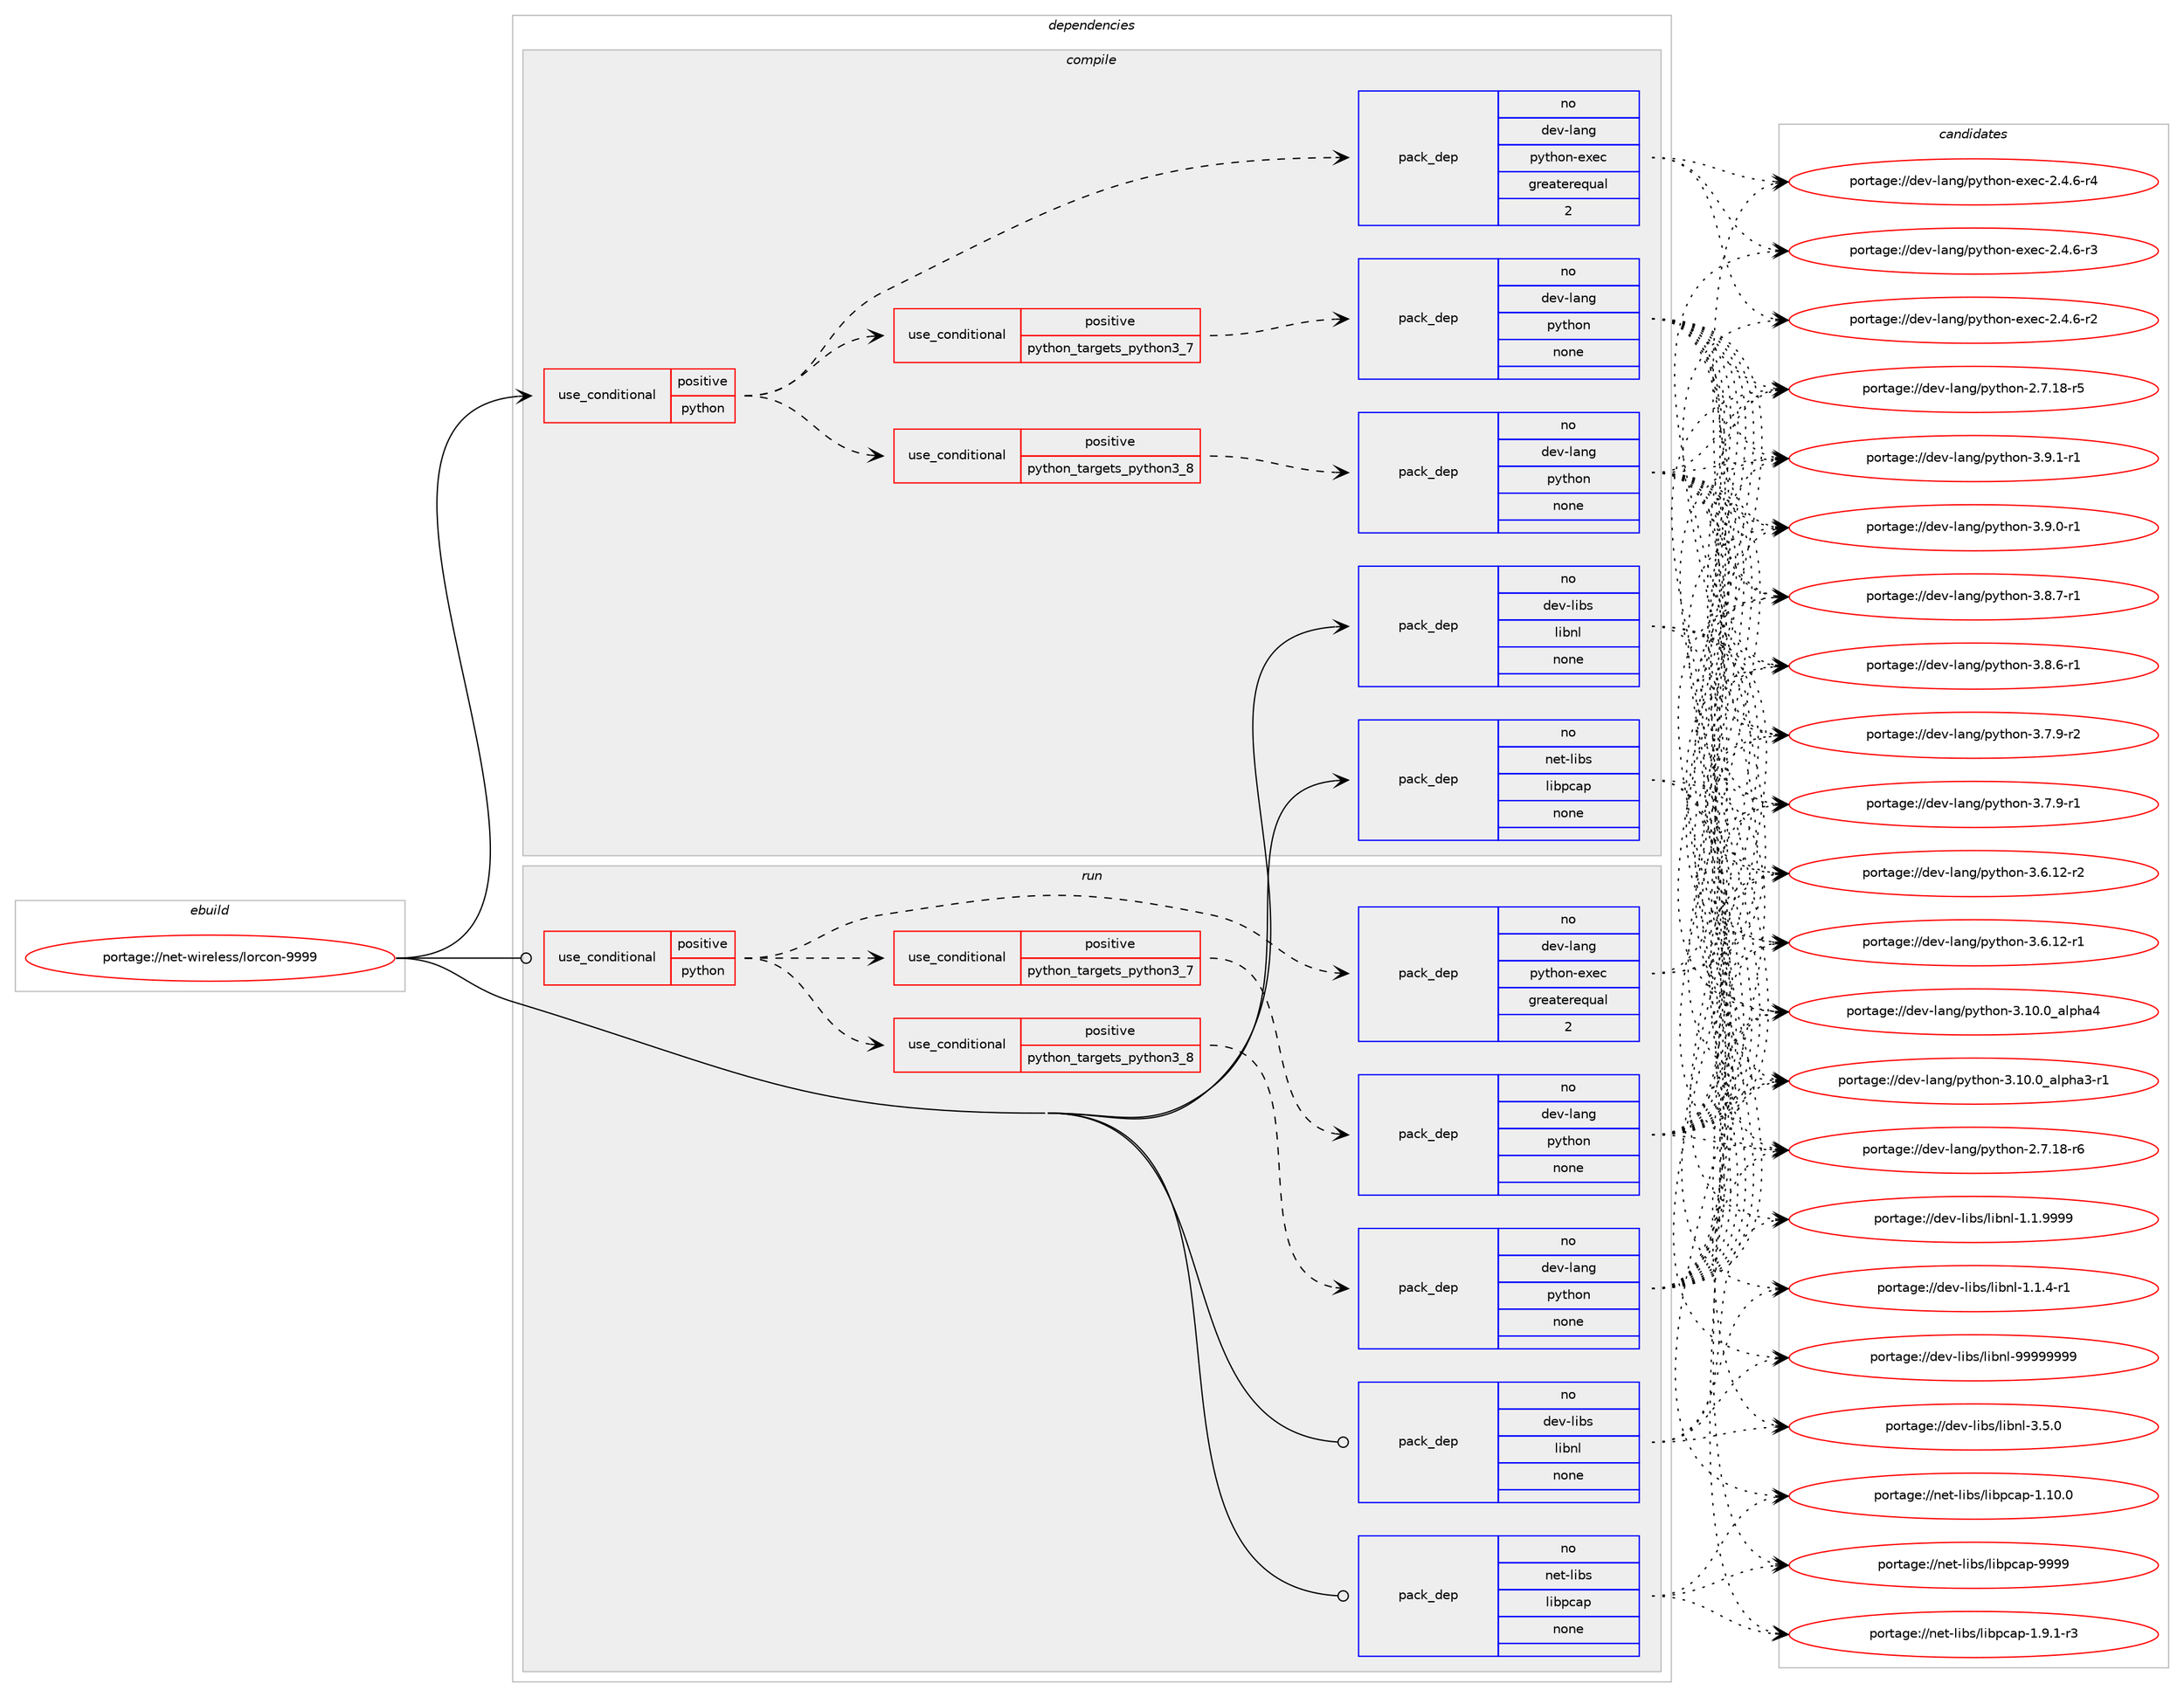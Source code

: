 digraph prolog {

# *************
# Graph options
# *************

newrank=true;
concentrate=true;
compound=true;
graph [rankdir=LR,fontname=Helvetica,fontsize=10,ranksep=1.5];#, ranksep=2.5, nodesep=0.2];
edge  [arrowhead=vee];
node  [fontname=Helvetica,fontsize=10];

# **********
# The ebuild
# **********

subgraph cluster_leftcol {
color=gray;
rank=same;
label=<<i>ebuild</i>>;
id [label="portage://net-wireless/lorcon-9999", color=red, width=4, href="../net-wireless/lorcon-9999.svg"];
}

# ****************
# The dependencies
# ****************

subgraph cluster_midcol {
color=gray;
label=<<i>dependencies</i>>;
subgraph cluster_compile {
fillcolor="#eeeeee";
style=filled;
label=<<i>compile</i>>;
subgraph cond6248 {
dependency20336 [label=<<TABLE BORDER="0" CELLBORDER="1" CELLSPACING="0" CELLPADDING="4"><TR><TD ROWSPAN="3" CELLPADDING="10">use_conditional</TD></TR><TR><TD>positive</TD></TR><TR><TD>python</TD></TR></TABLE>>, shape=none, color=red];
subgraph cond6249 {
dependency20337 [label=<<TABLE BORDER="0" CELLBORDER="1" CELLSPACING="0" CELLPADDING="4"><TR><TD ROWSPAN="3" CELLPADDING="10">use_conditional</TD></TR><TR><TD>positive</TD></TR><TR><TD>python_targets_python3_7</TD></TR></TABLE>>, shape=none, color=red];
subgraph pack13930 {
dependency20338 [label=<<TABLE BORDER="0" CELLBORDER="1" CELLSPACING="0" CELLPADDING="4" WIDTH="220"><TR><TD ROWSPAN="6" CELLPADDING="30">pack_dep</TD></TR><TR><TD WIDTH="110">no</TD></TR><TR><TD>dev-lang</TD></TR><TR><TD>python</TD></TR><TR><TD>none</TD></TR><TR><TD></TD></TR></TABLE>>, shape=none, color=blue];
}
dependency20337:e -> dependency20338:w [weight=20,style="dashed",arrowhead="vee"];
}
dependency20336:e -> dependency20337:w [weight=20,style="dashed",arrowhead="vee"];
subgraph cond6250 {
dependency20339 [label=<<TABLE BORDER="0" CELLBORDER="1" CELLSPACING="0" CELLPADDING="4"><TR><TD ROWSPAN="3" CELLPADDING="10">use_conditional</TD></TR><TR><TD>positive</TD></TR><TR><TD>python_targets_python3_8</TD></TR></TABLE>>, shape=none, color=red];
subgraph pack13931 {
dependency20340 [label=<<TABLE BORDER="0" CELLBORDER="1" CELLSPACING="0" CELLPADDING="4" WIDTH="220"><TR><TD ROWSPAN="6" CELLPADDING="30">pack_dep</TD></TR><TR><TD WIDTH="110">no</TD></TR><TR><TD>dev-lang</TD></TR><TR><TD>python</TD></TR><TR><TD>none</TD></TR><TR><TD></TD></TR></TABLE>>, shape=none, color=blue];
}
dependency20339:e -> dependency20340:w [weight=20,style="dashed",arrowhead="vee"];
}
dependency20336:e -> dependency20339:w [weight=20,style="dashed",arrowhead="vee"];
subgraph pack13932 {
dependency20341 [label=<<TABLE BORDER="0" CELLBORDER="1" CELLSPACING="0" CELLPADDING="4" WIDTH="220"><TR><TD ROWSPAN="6" CELLPADDING="30">pack_dep</TD></TR><TR><TD WIDTH="110">no</TD></TR><TR><TD>dev-lang</TD></TR><TR><TD>python-exec</TD></TR><TR><TD>greaterequal</TD></TR><TR><TD>2</TD></TR></TABLE>>, shape=none, color=blue];
}
dependency20336:e -> dependency20341:w [weight=20,style="dashed",arrowhead="vee"];
}
id:e -> dependency20336:w [weight=20,style="solid",arrowhead="vee"];
subgraph pack13933 {
dependency20342 [label=<<TABLE BORDER="0" CELLBORDER="1" CELLSPACING="0" CELLPADDING="4" WIDTH="220"><TR><TD ROWSPAN="6" CELLPADDING="30">pack_dep</TD></TR><TR><TD WIDTH="110">no</TD></TR><TR><TD>dev-libs</TD></TR><TR><TD>libnl</TD></TR><TR><TD>none</TD></TR><TR><TD></TD></TR></TABLE>>, shape=none, color=blue];
}
id:e -> dependency20342:w [weight=20,style="solid",arrowhead="vee"];
subgraph pack13934 {
dependency20343 [label=<<TABLE BORDER="0" CELLBORDER="1" CELLSPACING="0" CELLPADDING="4" WIDTH="220"><TR><TD ROWSPAN="6" CELLPADDING="30">pack_dep</TD></TR><TR><TD WIDTH="110">no</TD></TR><TR><TD>net-libs</TD></TR><TR><TD>libpcap</TD></TR><TR><TD>none</TD></TR><TR><TD></TD></TR></TABLE>>, shape=none, color=blue];
}
id:e -> dependency20343:w [weight=20,style="solid",arrowhead="vee"];
}
subgraph cluster_compileandrun {
fillcolor="#eeeeee";
style=filled;
label=<<i>compile and run</i>>;
}
subgraph cluster_run {
fillcolor="#eeeeee";
style=filled;
label=<<i>run</i>>;
subgraph cond6251 {
dependency20344 [label=<<TABLE BORDER="0" CELLBORDER="1" CELLSPACING="0" CELLPADDING="4"><TR><TD ROWSPAN="3" CELLPADDING="10">use_conditional</TD></TR><TR><TD>positive</TD></TR><TR><TD>python</TD></TR></TABLE>>, shape=none, color=red];
subgraph cond6252 {
dependency20345 [label=<<TABLE BORDER="0" CELLBORDER="1" CELLSPACING="0" CELLPADDING="4"><TR><TD ROWSPAN="3" CELLPADDING="10">use_conditional</TD></TR><TR><TD>positive</TD></TR><TR><TD>python_targets_python3_7</TD></TR></TABLE>>, shape=none, color=red];
subgraph pack13935 {
dependency20346 [label=<<TABLE BORDER="0" CELLBORDER="1" CELLSPACING="0" CELLPADDING="4" WIDTH="220"><TR><TD ROWSPAN="6" CELLPADDING="30">pack_dep</TD></TR><TR><TD WIDTH="110">no</TD></TR><TR><TD>dev-lang</TD></TR><TR><TD>python</TD></TR><TR><TD>none</TD></TR><TR><TD></TD></TR></TABLE>>, shape=none, color=blue];
}
dependency20345:e -> dependency20346:w [weight=20,style="dashed",arrowhead="vee"];
}
dependency20344:e -> dependency20345:w [weight=20,style="dashed",arrowhead="vee"];
subgraph cond6253 {
dependency20347 [label=<<TABLE BORDER="0" CELLBORDER="1" CELLSPACING="0" CELLPADDING="4"><TR><TD ROWSPAN="3" CELLPADDING="10">use_conditional</TD></TR><TR><TD>positive</TD></TR><TR><TD>python_targets_python3_8</TD></TR></TABLE>>, shape=none, color=red];
subgraph pack13936 {
dependency20348 [label=<<TABLE BORDER="0" CELLBORDER="1" CELLSPACING="0" CELLPADDING="4" WIDTH="220"><TR><TD ROWSPAN="6" CELLPADDING="30">pack_dep</TD></TR><TR><TD WIDTH="110">no</TD></TR><TR><TD>dev-lang</TD></TR><TR><TD>python</TD></TR><TR><TD>none</TD></TR><TR><TD></TD></TR></TABLE>>, shape=none, color=blue];
}
dependency20347:e -> dependency20348:w [weight=20,style="dashed",arrowhead="vee"];
}
dependency20344:e -> dependency20347:w [weight=20,style="dashed",arrowhead="vee"];
subgraph pack13937 {
dependency20349 [label=<<TABLE BORDER="0" CELLBORDER="1" CELLSPACING="0" CELLPADDING="4" WIDTH="220"><TR><TD ROWSPAN="6" CELLPADDING="30">pack_dep</TD></TR><TR><TD WIDTH="110">no</TD></TR><TR><TD>dev-lang</TD></TR><TR><TD>python-exec</TD></TR><TR><TD>greaterequal</TD></TR><TR><TD>2</TD></TR></TABLE>>, shape=none, color=blue];
}
dependency20344:e -> dependency20349:w [weight=20,style="dashed",arrowhead="vee"];
}
id:e -> dependency20344:w [weight=20,style="solid",arrowhead="odot"];
subgraph pack13938 {
dependency20350 [label=<<TABLE BORDER="0" CELLBORDER="1" CELLSPACING="0" CELLPADDING="4" WIDTH="220"><TR><TD ROWSPAN="6" CELLPADDING="30">pack_dep</TD></TR><TR><TD WIDTH="110">no</TD></TR><TR><TD>dev-libs</TD></TR><TR><TD>libnl</TD></TR><TR><TD>none</TD></TR><TR><TD></TD></TR></TABLE>>, shape=none, color=blue];
}
id:e -> dependency20350:w [weight=20,style="solid",arrowhead="odot"];
subgraph pack13939 {
dependency20351 [label=<<TABLE BORDER="0" CELLBORDER="1" CELLSPACING="0" CELLPADDING="4" WIDTH="220"><TR><TD ROWSPAN="6" CELLPADDING="30">pack_dep</TD></TR><TR><TD WIDTH="110">no</TD></TR><TR><TD>net-libs</TD></TR><TR><TD>libpcap</TD></TR><TR><TD>none</TD></TR><TR><TD></TD></TR></TABLE>>, shape=none, color=blue];
}
id:e -> dependency20351:w [weight=20,style="solid",arrowhead="odot"];
}
}

# **************
# The candidates
# **************

subgraph cluster_choices {
rank=same;
color=gray;
label=<<i>candidates</i>>;

subgraph choice13930 {
color=black;
nodesep=1;
choice1001011184510897110103471121211161041111104551465746494511449 [label="portage://dev-lang/python-3.9.1-r1", color=red, width=4,href="../dev-lang/python-3.9.1-r1.svg"];
choice1001011184510897110103471121211161041111104551465746484511449 [label="portage://dev-lang/python-3.9.0-r1", color=red, width=4,href="../dev-lang/python-3.9.0-r1.svg"];
choice1001011184510897110103471121211161041111104551465646554511449 [label="portage://dev-lang/python-3.8.7-r1", color=red, width=4,href="../dev-lang/python-3.8.7-r1.svg"];
choice1001011184510897110103471121211161041111104551465646544511449 [label="portage://dev-lang/python-3.8.6-r1", color=red, width=4,href="../dev-lang/python-3.8.6-r1.svg"];
choice1001011184510897110103471121211161041111104551465546574511450 [label="portage://dev-lang/python-3.7.9-r2", color=red, width=4,href="../dev-lang/python-3.7.9-r2.svg"];
choice1001011184510897110103471121211161041111104551465546574511449 [label="portage://dev-lang/python-3.7.9-r1", color=red, width=4,href="../dev-lang/python-3.7.9-r1.svg"];
choice100101118451089711010347112121116104111110455146544649504511450 [label="portage://dev-lang/python-3.6.12-r2", color=red, width=4,href="../dev-lang/python-3.6.12-r2.svg"];
choice100101118451089711010347112121116104111110455146544649504511449 [label="portage://dev-lang/python-3.6.12-r1", color=red, width=4,href="../dev-lang/python-3.6.12-r1.svg"];
choice1001011184510897110103471121211161041111104551464948464895971081121049752 [label="portage://dev-lang/python-3.10.0_alpha4", color=red, width=4,href="../dev-lang/python-3.10.0_alpha4.svg"];
choice10010111845108971101034711212111610411111045514649484648959710811210497514511449 [label="portage://dev-lang/python-3.10.0_alpha3-r1", color=red, width=4,href="../dev-lang/python-3.10.0_alpha3-r1.svg"];
choice100101118451089711010347112121116104111110455046554649564511454 [label="portage://dev-lang/python-2.7.18-r6", color=red, width=4,href="../dev-lang/python-2.7.18-r6.svg"];
choice100101118451089711010347112121116104111110455046554649564511453 [label="portage://dev-lang/python-2.7.18-r5", color=red, width=4,href="../dev-lang/python-2.7.18-r5.svg"];
dependency20338:e -> choice1001011184510897110103471121211161041111104551465746494511449:w [style=dotted,weight="100"];
dependency20338:e -> choice1001011184510897110103471121211161041111104551465746484511449:w [style=dotted,weight="100"];
dependency20338:e -> choice1001011184510897110103471121211161041111104551465646554511449:w [style=dotted,weight="100"];
dependency20338:e -> choice1001011184510897110103471121211161041111104551465646544511449:w [style=dotted,weight="100"];
dependency20338:e -> choice1001011184510897110103471121211161041111104551465546574511450:w [style=dotted,weight="100"];
dependency20338:e -> choice1001011184510897110103471121211161041111104551465546574511449:w [style=dotted,weight="100"];
dependency20338:e -> choice100101118451089711010347112121116104111110455146544649504511450:w [style=dotted,weight="100"];
dependency20338:e -> choice100101118451089711010347112121116104111110455146544649504511449:w [style=dotted,weight="100"];
dependency20338:e -> choice1001011184510897110103471121211161041111104551464948464895971081121049752:w [style=dotted,weight="100"];
dependency20338:e -> choice10010111845108971101034711212111610411111045514649484648959710811210497514511449:w [style=dotted,weight="100"];
dependency20338:e -> choice100101118451089711010347112121116104111110455046554649564511454:w [style=dotted,weight="100"];
dependency20338:e -> choice100101118451089711010347112121116104111110455046554649564511453:w [style=dotted,weight="100"];
}
subgraph choice13931 {
color=black;
nodesep=1;
choice1001011184510897110103471121211161041111104551465746494511449 [label="portage://dev-lang/python-3.9.1-r1", color=red, width=4,href="../dev-lang/python-3.9.1-r1.svg"];
choice1001011184510897110103471121211161041111104551465746484511449 [label="portage://dev-lang/python-3.9.0-r1", color=red, width=4,href="../dev-lang/python-3.9.0-r1.svg"];
choice1001011184510897110103471121211161041111104551465646554511449 [label="portage://dev-lang/python-3.8.7-r1", color=red, width=4,href="../dev-lang/python-3.8.7-r1.svg"];
choice1001011184510897110103471121211161041111104551465646544511449 [label="portage://dev-lang/python-3.8.6-r1", color=red, width=4,href="../dev-lang/python-3.8.6-r1.svg"];
choice1001011184510897110103471121211161041111104551465546574511450 [label="portage://dev-lang/python-3.7.9-r2", color=red, width=4,href="../dev-lang/python-3.7.9-r2.svg"];
choice1001011184510897110103471121211161041111104551465546574511449 [label="portage://dev-lang/python-3.7.9-r1", color=red, width=4,href="../dev-lang/python-3.7.9-r1.svg"];
choice100101118451089711010347112121116104111110455146544649504511450 [label="portage://dev-lang/python-3.6.12-r2", color=red, width=4,href="../dev-lang/python-3.6.12-r2.svg"];
choice100101118451089711010347112121116104111110455146544649504511449 [label="portage://dev-lang/python-3.6.12-r1", color=red, width=4,href="../dev-lang/python-3.6.12-r1.svg"];
choice1001011184510897110103471121211161041111104551464948464895971081121049752 [label="portage://dev-lang/python-3.10.0_alpha4", color=red, width=4,href="../dev-lang/python-3.10.0_alpha4.svg"];
choice10010111845108971101034711212111610411111045514649484648959710811210497514511449 [label="portage://dev-lang/python-3.10.0_alpha3-r1", color=red, width=4,href="../dev-lang/python-3.10.0_alpha3-r1.svg"];
choice100101118451089711010347112121116104111110455046554649564511454 [label="portage://dev-lang/python-2.7.18-r6", color=red, width=4,href="../dev-lang/python-2.7.18-r6.svg"];
choice100101118451089711010347112121116104111110455046554649564511453 [label="portage://dev-lang/python-2.7.18-r5", color=red, width=4,href="../dev-lang/python-2.7.18-r5.svg"];
dependency20340:e -> choice1001011184510897110103471121211161041111104551465746494511449:w [style=dotted,weight="100"];
dependency20340:e -> choice1001011184510897110103471121211161041111104551465746484511449:w [style=dotted,weight="100"];
dependency20340:e -> choice1001011184510897110103471121211161041111104551465646554511449:w [style=dotted,weight="100"];
dependency20340:e -> choice1001011184510897110103471121211161041111104551465646544511449:w [style=dotted,weight="100"];
dependency20340:e -> choice1001011184510897110103471121211161041111104551465546574511450:w [style=dotted,weight="100"];
dependency20340:e -> choice1001011184510897110103471121211161041111104551465546574511449:w [style=dotted,weight="100"];
dependency20340:e -> choice100101118451089711010347112121116104111110455146544649504511450:w [style=dotted,weight="100"];
dependency20340:e -> choice100101118451089711010347112121116104111110455146544649504511449:w [style=dotted,weight="100"];
dependency20340:e -> choice1001011184510897110103471121211161041111104551464948464895971081121049752:w [style=dotted,weight="100"];
dependency20340:e -> choice10010111845108971101034711212111610411111045514649484648959710811210497514511449:w [style=dotted,weight="100"];
dependency20340:e -> choice100101118451089711010347112121116104111110455046554649564511454:w [style=dotted,weight="100"];
dependency20340:e -> choice100101118451089711010347112121116104111110455046554649564511453:w [style=dotted,weight="100"];
}
subgraph choice13932 {
color=black;
nodesep=1;
choice10010111845108971101034711212111610411111045101120101994550465246544511452 [label="portage://dev-lang/python-exec-2.4.6-r4", color=red, width=4,href="../dev-lang/python-exec-2.4.6-r4.svg"];
choice10010111845108971101034711212111610411111045101120101994550465246544511451 [label="portage://dev-lang/python-exec-2.4.6-r3", color=red, width=4,href="../dev-lang/python-exec-2.4.6-r3.svg"];
choice10010111845108971101034711212111610411111045101120101994550465246544511450 [label="portage://dev-lang/python-exec-2.4.6-r2", color=red, width=4,href="../dev-lang/python-exec-2.4.6-r2.svg"];
dependency20341:e -> choice10010111845108971101034711212111610411111045101120101994550465246544511452:w [style=dotted,weight="100"];
dependency20341:e -> choice10010111845108971101034711212111610411111045101120101994550465246544511451:w [style=dotted,weight="100"];
dependency20341:e -> choice10010111845108971101034711212111610411111045101120101994550465246544511450:w [style=dotted,weight="100"];
}
subgraph choice13933 {
color=black;
nodesep=1;
choice10010111845108105981154710810598110108455757575757575757 [label="portage://dev-libs/libnl-99999999", color=red, width=4,href="../dev-libs/libnl-99999999.svg"];
choice10010111845108105981154710810598110108455146534648 [label="portage://dev-libs/libnl-3.5.0", color=red, width=4,href="../dev-libs/libnl-3.5.0.svg"];
choice10010111845108105981154710810598110108454946494657575757 [label="portage://dev-libs/libnl-1.1.9999", color=red, width=4,href="../dev-libs/libnl-1.1.9999.svg"];
choice100101118451081059811547108105981101084549464946524511449 [label="portage://dev-libs/libnl-1.1.4-r1", color=red, width=4,href="../dev-libs/libnl-1.1.4-r1.svg"];
dependency20342:e -> choice10010111845108105981154710810598110108455757575757575757:w [style=dotted,weight="100"];
dependency20342:e -> choice10010111845108105981154710810598110108455146534648:w [style=dotted,weight="100"];
dependency20342:e -> choice10010111845108105981154710810598110108454946494657575757:w [style=dotted,weight="100"];
dependency20342:e -> choice100101118451081059811547108105981101084549464946524511449:w [style=dotted,weight="100"];
}
subgraph choice13934 {
color=black;
nodesep=1;
choice1101011164510810598115471081059811299971124557575757 [label="portage://net-libs/libpcap-9999", color=red, width=4,href="../net-libs/libpcap-9999.svg"];
choice1101011164510810598115471081059811299971124549465746494511451 [label="portage://net-libs/libpcap-1.9.1-r3", color=red, width=4,href="../net-libs/libpcap-1.9.1-r3.svg"];
choice11010111645108105981154710810598112999711245494649484648 [label="portage://net-libs/libpcap-1.10.0", color=red, width=4,href="../net-libs/libpcap-1.10.0.svg"];
dependency20343:e -> choice1101011164510810598115471081059811299971124557575757:w [style=dotted,weight="100"];
dependency20343:e -> choice1101011164510810598115471081059811299971124549465746494511451:w [style=dotted,weight="100"];
dependency20343:e -> choice11010111645108105981154710810598112999711245494649484648:w [style=dotted,weight="100"];
}
subgraph choice13935 {
color=black;
nodesep=1;
choice1001011184510897110103471121211161041111104551465746494511449 [label="portage://dev-lang/python-3.9.1-r1", color=red, width=4,href="../dev-lang/python-3.9.1-r1.svg"];
choice1001011184510897110103471121211161041111104551465746484511449 [label="portage://dev-lang/python-3.9.0-r1", color=red, width=4,href="../dev-lang/python-3.9.0-r1.svg"];
choice1001011184510897110103471121211161041111104551465646554511449 [label="portage://dev-lang/python-3.8.7-r1", color=red, width=4,href="../dev-lang/python-3.8.7-r1.svg"];
choice1001011184510897110103471121211161041111104551465646544511449 [label="portage://dev-lang/python-3.8.6-r1", color=red, width=4,href="../dev-lang/python-3.8.6-r1.svg"];
choice1001011184510897110103471121211161041111104551465546574511450 [label="portage://dev-lang/python-3.7.9-r2", color=red, width=4,href="../dev-lang/python-3.7.9-r2.svg"];
choice1001011184510897110103471121211161041111104551465546574511449 [label="portage://dev-lang/python-3.7.9-r1", color=red, width=4,href="../dev-lang/python-3.7.9-r1.svg"];
choice100101118451089711010347112121116104111110455146544649504511450 [label="portage://dev-lang/python-3.6.12-r2", color=red, width=4,href="../dev-lang/python-3.6.12-r2.svg"];
choice100101118451089711010347112121116104111110455146544649504511449 [label="portage://dev-lang/python-3.6.12-r1", color=red, width=4,href="../dev-lang/python-3.6.12-r1.svg"];
choice1001011184510897110103471121211161041111104551464948464895971081121049752 [label="portage://dev-lang/python-3.10.0_alpha4", color=red, width=4,href="../dev-lang/python-3.10.0_alpha4.svg"];
choice10010111845108971101034711212111610411111045514649484648959710811210497514511449 [label="portage://dev-lang/python-3.10.0_alpha3-r1", color=red, width=4,href="../dev-lang/python-3.10.0_alpha3-r1.svg"];
choice100101118451089711010347112121116104111110455046554649564511454 [label="portage://dev-lang/python-2.7.18-r6", color=red, width=4,href="../dev-lang/python-2.7.18-r6.svg"];
choice100101118451089711010347112121116104111110455046554649564511453 [label="portage://dev-lang/python-2.7.18-r5", color=red, width=4,href="../dev-lang/python-2.7.18-r5.svg"];
dependency20346:e -> choice1001011184510897110103471121211161041111104551465746494511449:w [style=dotted,weight="100"];
dependency20346:e -> choice1001011184510897110103471121211161041111104551465746484511449:w [style=dotted,weight="100"];
dependency20346:e -> choice1001011184510897110103471121211161041111104551465646554511449:w [style=dotted,weight="100"];
dependency20346:e -> choice1001011184510897110103471121211161041111104551465646544511449:w [style=dotted,weight="100"];
dependency20346:e -> choice1001011184510897110103471121211161041111104551465546574511450:w [style=dotted,weight="100"];
dependency20346:e -> choice1001011184510897110103471121211161041111104551465546574511449:w [style=dotted,weight="100"];
dependency20346:e -> choice100101118451089711010347112121116104111110455146544649504511450:w [style=dotted,weight="100"];
dependency20346:e -> choice100101118451089711010347112121116104111110455146544649504511449:w [style=dotted,weight="100"];
dependency20346:e -> choice1001011184510897110103471121211161041111104551464948464895971081121049752:w [style=dotted,weight="100"];
dependency20346:e -> choice10010111845108971101034711212111610411111045514649484648959710811210497514511449:w [style=dotted,weight="100"];
dependency20346:e -> choice100101118451089711010347112121116104111110455046554649564511454:w [style=dotted,weight="100"];
dependency20346:e -> choice100101118451089711010347112121116104111110455046554649564511453:w [style=dotted,weight="100"];
}
subgraph choice13936 {
color=black;
nodesep=1;
choice1001011184510897110103471121211161041111104551465746494511449 [label="portage://dev-lang/python-3.9.1-r1", color=red, width=4,href="../dev-lang/python-3.9.1-r1.svg"];
choice1001011184510897110103471121211161041111104551465746484511449 [label="portage://dev-lang/python-3.9.0-r1", color=red, width=4,href="../dev-lang/python-3.9.0-r1.svg"];
choice1001011184510897110103471121211161041111104551465646554511449 [label="portage://dev-lang/python-3.8.7-r1", color=red, width=4,href="../dev-lang/python-3.8.7-r1.svg"];
choice1001011184510897110103471121211161041111104551465646544511449 [label="portage://dev-lang/python-3.8.6-r1", color=red, width=4,href="../dev-lang/python-3.8.6-r1.svg"];
choice1001011184510897110103471121211161041111104551465546574511450 [label="portage://dev-lang/python-3.7.9-r2", color=red, width=4,href="../dev-lang/python-3.7.9-r2.svg"];
choice1001011184510897110103471121211161041111104551465546574511449 [label="portage://dev-lang/python-3.7.9-r1", color=red, width=4,href="../dev-lang/python-3.7.9-r1.svg"];
choice100101118451089711010347112121116104111110455146544649504511450 [label="portage://dev-lang/python-3.6.12-r2", color=red, width=4,href="../dev-lang/python-3.6.12-r2.svg"];
choice100101118451089711010347112121116104111110455146544649504511449 [label="portage://dev-lang/python-3.6.12-r1", color=red, width=4,href="../dev-lang/python-3.6.12-r1.svg"];
choice1001011184510897110103471121211161041111104551464948464895971081121049752 [label="portage://dev-lang/python-3.10.0_alpha4", color=red, width=4,href="../dev-lang/python-3.10.0_alpha4.svg"];
choice10010111845108971101034711212111610411111045514649484648959710811210497514511449 [label="portage://dev-lang/python-3.10.0_alpha3-r1", color=red, width=4,href="../dev-lang/python-3.10.0_alpha3-r1.svg"];
choice100101118451089711010347112121116104111110455046554649564511454 [label="portage://dev-lang/python-2.7.18-r6", color=red, width=4,href="../dev-lang/python-2.7.18-r6.svg"];
choice100101118451089711010347112121116104111110455046554649564511453 [label="portage://dev-lang/python-2.7.18-r5", color=red, width=4,href="../dev-lang/python-2.7.18-r5.svg"];
dependency20348:e -> choice1001011184510897110103471121211161041111104551465746494511449:w [style=dotted,weight="100"];
dependency20348:e -> choice1001011184510897110103471121211161041111104551465746484511449:w [style=dotted,weight="100"];
dependency20348:e -> choice1001011184510897110103471121211161041111104551465646554511449:w [style=dotted,weight="100"];
dependency20348:e -> choice1001011184510897110103471121211161041111104551465646544511449:w [style=dotted,weight="100"];
dependency20348:e -> choice1001011184510897110103471121211161041111104551465546574511450:w [style=dotted,weight="100"];
dependency20348:e -> choice1001011184510897110103471121211161041111104551465546574511449:w [style=dotted,weight="100"];
dependency20348:e -> choice100101118451089711010347112121116104111110455146544649504511450:w [style=dotted,weight="100"];
dependency20348:e -> choice100101118451089711010347112121116104111110455146544649504511449:w [style=dotted,weight="100"];
dependency20348:e -> choice1001011184510897110103471121211161041111104551464948464895971081121049752:w [style=dotted,weight="100"];
dependency20348:e -> choice10010111845108971101034711212111610411111045514649484648959710811210497514511449:w [style=dotted,weight="100"];
dependency20348:e -> choice100101118451089711010347112121116104111110455046554649564511454:w [style=dotted,weight="100"];
dependency20348:e -> choice100101118451089711010347112121116104111110455046554649564511453:w [style=dotted,weight="100"];
}
subgraph choice13937 {
color=black;
nodesep=1;
choice10010111845108971101034711212111610411111045101120101994550465246544511452 [label="portage://dev-lang/python-exec-2.4.6-r4", color=red, width=4,href="../dev-lang/python-exec-2.4.6-r4.svg"];
choice10010111845108971101034711212111610411111045101120101994550465246544511451 [label="portage://dev-lang/python-exec-2.4.6-r3", color=red, width=4,href="../dev-lang/python-exec-2.4.6-r3.svg"];
choice10010111845108971101034711212111610411111045101120101994550465246544511450 [label="portage://dev-lang/python-exec-2.4.6-r2", color=red, width=4,href="../dev-lang/python-exec-2.4.6-r2.svg"];
dependency20349:e -> choice10010111845108971101034711212111610411111045101120101994550465246544511452:w [style=dotted,weight="100"];
dependency20349:e -> choice10010111845108971101034711212111610411111045101120101994550465246544511451:w [style=dotted,weight="100"];
dependency20349:e -> choice10010111845108971101034711212111610411111045101120101994550465246544511450:w [style=dotted,weight="100"];
}
subgraph choice13938 {
color=black;
nodesep=1;
choice10010111845108105981154710810598110108455757575757575757 [label="portage://dev-libs/libnl-99999999", color=red, width=4,href="../dev-libs/libnl-99999999.svg"];
choice10010111845108105981154710810598110108455146534648 [label="portage://dev-libs/libnl-3.5.0", color=red, width=4,href="../dev-libs/libnl-3.5.0.svg"];
choice10010111845108105981154710810598110108454946494657575757 [label="portage://dev-libs/libnl-1.1.9999", color=red, width=4,href="../dev-libs/libnl-1.1.9999.svg"];
choice100101118451081059811547108105981101084549464946524511449 [label="portage://dev-libs/libnl-1.1.4-r1", color=red, width=4,href="../dev-libs/libnl-1.1.4-r1.svg"];
dependency20350:e -> choice10010111845108105981154710810598110108455757575757575757:w [style=dotted,weight="100"];
dependency20350:e -> choice10010111845108105981154710810598110108455146534648:w [style=dotted,weight="100"];
dependency20350:e -> choice10010111845108105981154710810598110108454946494657575757:w [style=dotted,weight="100"];
dependency20350:e -> choice100101118451081059811547108105981101084549464946524511449:w [style=dotted,weight="100"];
}
subgraph choice13939 {
color=black;
nodesep=1;
choice1101011164510810598115471081059811299971124557575757 [label="portage://net-libs/libpcap-9999", color=red, width=4,href="../net-libs/libpcap-9999.svg"];
choice1101011164510810598115471081059811299971124549465746494511451 [label="portage://net-libs/libpcap-1.9.1-r3", color=red, width=4,href="../net-libs/libpcap-1.9.1-r3.svg"];
choice11010111645108105981154710810598112999711245494649484648 [label="portage://net-libs/libpcap-1.10.0", color=red, width=4,href="../net-libs/libpcap-1.10.0.svg"];
dependency20351:e -> choice1101011164510810598115471081059811299971124557575757:w [style=dotted,weight="100"];
dependency20351:e -> choice1101011164510810598115471081059811299971124549465746494511451:w [style=dotted,weight="100"];
dependency20351:e -> choice11010111645108105981154710810598112999711245494649484648:w [style=dotted,weight="100"];
}
}

}
